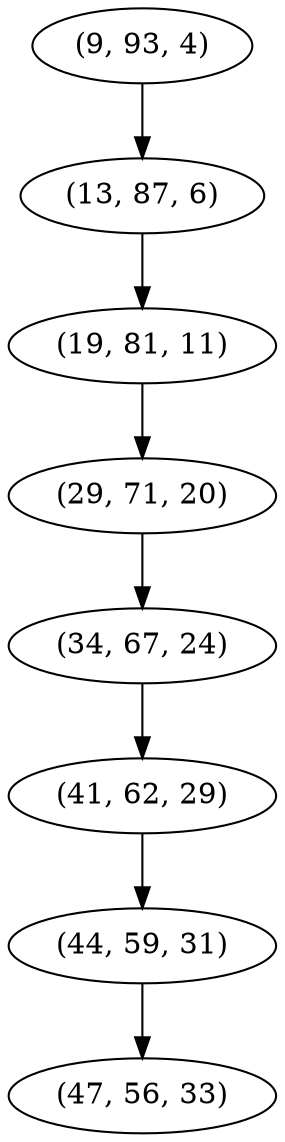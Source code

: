 digraph tree {
    "(9, 93, 4)";
    "(13, 87, 6)";
    "(19, 81, 11)";
    "(29, 71, 20)";
    "(34, 67, 24)";
    "(41, 62, 29)";
    "(44, 59, 31)";
    "(47, 56, 33)";
    "(9, 93, 4)" -> "(13, 87, 6)";
    "(13, 87, 6)" -> "(19, 81, 11)";
    "(19, 81, 11)" -> "(29, 71, 20)";
    "(29, 71, 20)" -> "(34, 67, 24)";
    "(34, 67, 24)" -> "(41, 62, 29)";
    "(41, 62, 29)" -> "(44, 59, 31)";
    "(44, 59, 31)" -> "(47, 56, 33)";
}
